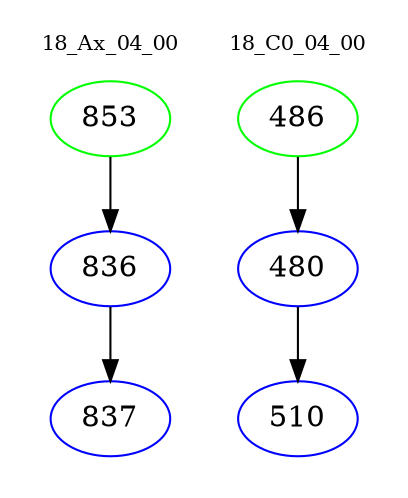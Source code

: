 digraph{
subgraph cluster_0 {
color = white
label = "18_Ax_04_00";
fontsize=10;
T0_853 [label="853", color="green"]
T0_853 -> T0_836 [color="black"]
T0_836 [label="836", color="blue"]
T0_836 -> T0_837 [color="black"]
T0_837 [label="837", color="blue"]
}
subgraph cluster_1 {
color = white
label = "18_C0_04_00";
fontsize=10;
T1_486 [label="486", color="green"]
T1_486 -> T1_480 [color="black"]
T1_480 [label="480", color="blue"]
T1_480 -> T1_510 [color="black"]
T1_510 [label="510", color="blue"]
}
}
